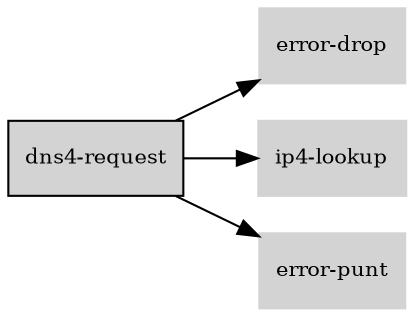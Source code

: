digraph "dns4_request_subgraph" {
  rankdir=LR;
  node [shape=box, style=filled, fontsize=10, color=lightgray, fontcolor=black, fillcolor=lightgray];
  "dns4-request" [color=black, fontcolor=black, fillcolor=lightgray];
  edge [fontsize=8];
  "dns4-request" -> "error-drop";
  "dns4-request" -> "ip4-lookup";
  "dns4-request" -> "error-punt";
}
